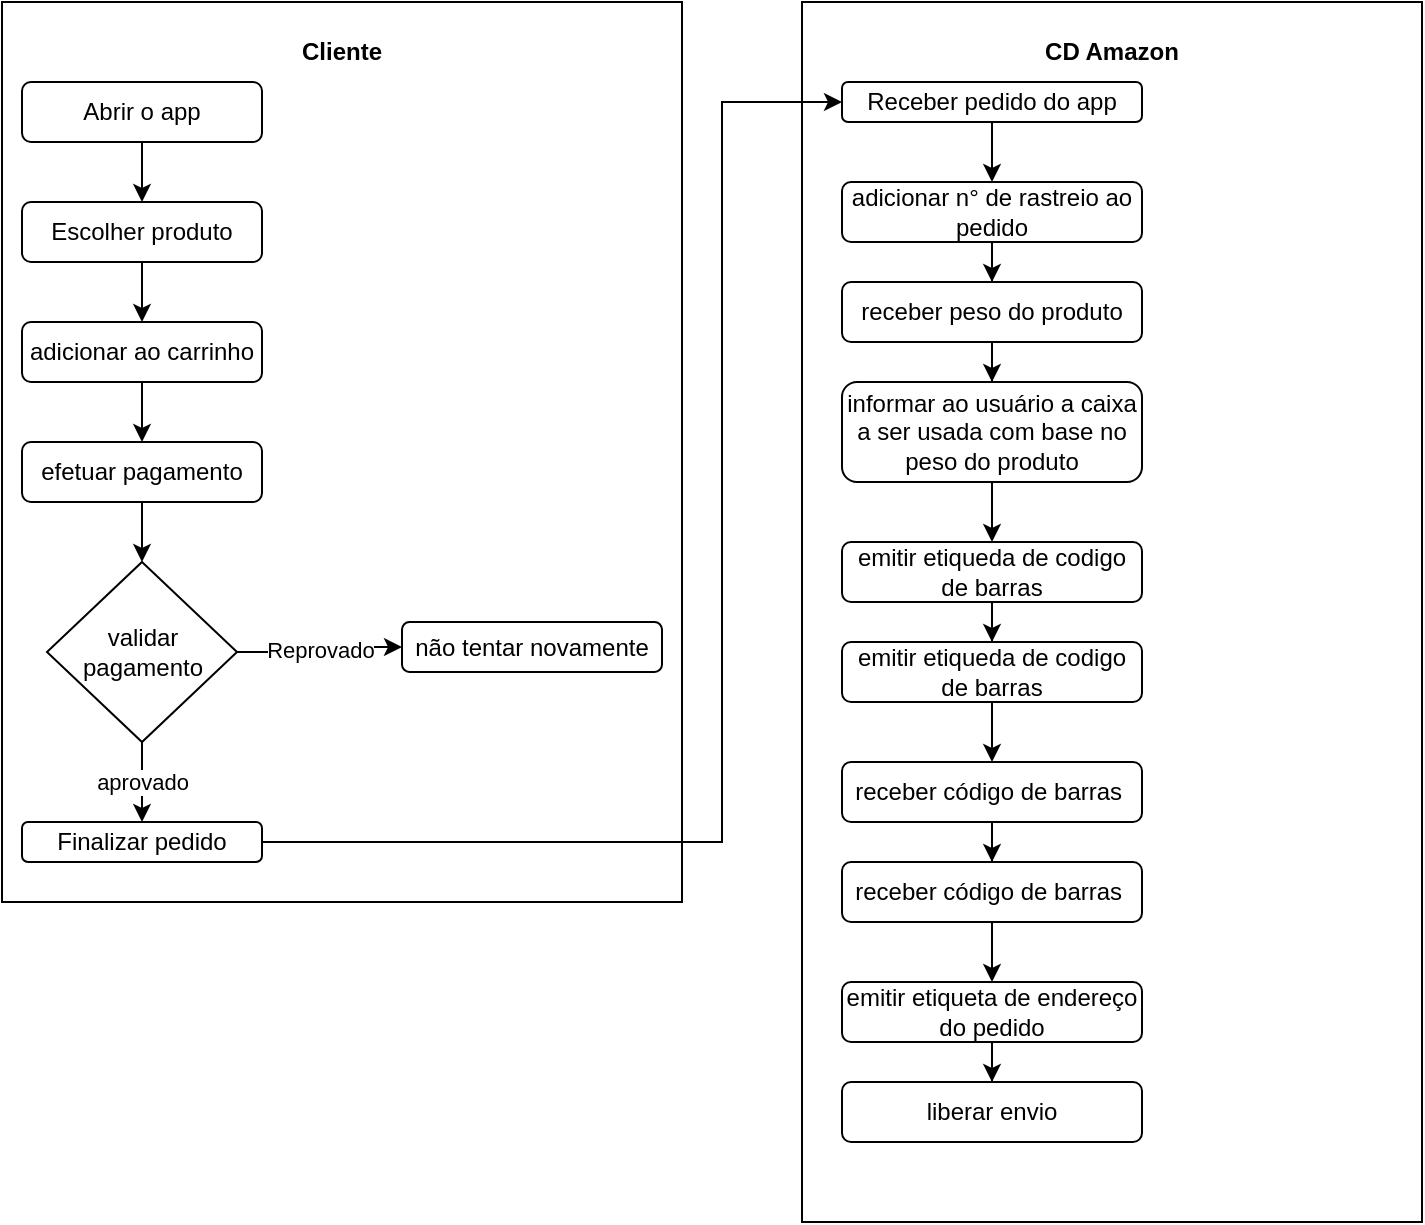 <mxfile version="21.1.2" type="github">
  <diagram name="Página-1" id="UAK1KAQBqoK76anahQVk">
    <mxGraphModel dx="1009" dy="3842" grid="1" gridSize="10" guides="1" tooltips="1" connect="1" arrows="1" fold="1" page="1" pageScale="1" pageWidth="2339" pageHeight="3300" math="0" shadow="0">
      <root>
        <mxCell id="0" />
        <mxCell id="1" parent="0" />
        <mxCell id="-LYPNozy2RQMqdCgS2NU-43" value="&lt;p style=&quot;margin:0px;margin-top:4px;text-align:center;&quot;&gt;&lt;br&gt;&lt;b&gt;Cliente&lt;/b&gt;&lt;/p&gt;&lt;p style=&quot;margin:0px;margin-top:4px;text-align:center;&quot;&gt;&lt;b&gt;&lt;br&gt;&lt;/b&gt;&lt;/p&gt;" style="verticalAlign=top;align=left;overflow=fill;fontSize=12;fontFamily=Helvetica;html=1;whiteSpace=wrap;" vertex="1" parent="1">
          <mxGeometry x="40" y="-3280" width="340" height="450" as="geometry" />
        </mxCell>
        <mxCell id="-LYPNozy2RQMqdCgS2NU-48" value="" style="edgeStyle=orthogonalEdgeStyle;rounded=0;orthogonalLoop=1;jettySize=auto;html=1;" edge="1" parent="1" source="-LYPNozy2RQMqdCgS2NU-45" target="-LYPNozy2RQMqdCgS2NU-47">
          <mxGeometry relative="1" as="geometry" />
        </mxCell>
        <mxCell id="-LYPNozy2RQMqdCgS2NU-45" value="Abrir o app" style="rounded=1;whiteSpace=wrap;html=1;" vertex="1" parent="1">
          <mxGeometry x="50" y="-3240" width="120" height="30" as="geometry" />
        </mxCell>
        <mxCell id="-LYPNozy2RQMqdCgS2NU-50" value="" style="edgeStyle=orthogonalEdgeStyle;rounded=0;orthogonalLoop=1;jettySize=auto;html=1;" edge="1" parent="1" source="-LYPNozy2RQMqdCgS2NU-47" target="-LYPNozy2RQMqdCgS2NU-49">
          <mxGeometry relative="1" as="geometry" />
        </mxCell>
        <mxCell id="-LYPNozy2RQMqdCgS2NU-47" value="Escolher produto" style="rounded=1;whiteSpace=wrap;html=1;" vertex="1" parent="1">
          <mxGeometry x="50" y="-3180" width="120" height="30" as="geometry" />
        </mxCell>
        <mxCell id="-LYPNozy2RQMqdCgS2NU-52" value="" style="edgeStyle=orthogonalEdgeStyle;rounded=0;orthogonalLoop=1;jettySize=auto;html=1;" edge="1" parent="1" source="-LYPNozy2RQMqdCgS2NU-49" target="-LYPNozy2RQMqdCgS2NU-51">
          <mxGeometry relative="1" as="geometry" />
        </mxCell>
        <mxCell id="-LYPNozy2RQMqdCgS2NU-49" value="adicionar ao carrinho" style="rounded=1;whiteSpace=wrap;html=1;" vertex="1" parent="1">
          <mxGeometry x="50" y="-3120" width="120" height="30" as="geometry" />
        </mxCell>
        <mxCell id="-LYPNozy2RQMqdCgS2NU-54" style="edgeStyle=orthogonalEdgeStyle;rounded=0;orthogonalLoop=1;jettySize=auto;html=1;exitX=0.5;exitY=1;exitDx=0;exitDy=0;" edge="1" parent="1" source="-LYPNozy2RQMqdCgS2NU-51" target="-LYPNozy2RQMqdCgS2NU-53">
          <mxGeometry relative="1" as="geometry" />
        </mxCell>
        <mxCell id="-LYPNozy2RQMqdCgS2NU-51" value="efetuar pagamento" style="rounded=1;whiteSpace=wrap;html=1;" vertex="1" parent="1">
          <mxGeometry x="50" y="-3060" width="120" height="30" as="geometry" />
        </mxCell>
        <mxCell id="-LYPNozy2RQMqdCgS2NU-56" value="Reprovado" style="edgeStyle=orthogonalEdgeStyle;rounded=0;orthogonalLoop=1;jettySize=auto;html=1;" edge="1" parent="1" source="-LYPNozy2RQMqdCgS2NU-53" target="-LYPNozy2RQMqdCgS2NU-55">
          <mxGeometry relative="1" as="geometry" />
        </mxCell>
        <mxCell id="-LYPNozy2RQMqdCgS2NU-58" value="aprovado" style="edgeStyle=orthogonalEdgeStyle;rounded=0;orthogonalLoop=1;jettySize=auto;html=1;" edge="1" parent="1" source="-LYPNozy2RQMqdCgS2NU-53" target="-LYPNozy2RQMqdCgS2NU-57">
          <mxGeometry relative="1" as="geometry" />
        </mxCell>
        <mxCell id="-LYPNozy2RQMqdCgS2NU-53" value="validar pagamento" style="rhombus;whiteSpace=wrap;html=1;" vertex="1" parent="1">
          <mxGeometry x="62.5" y="-3000" width="95" height="90" as="geometry" />
        </mxCell>
        <mxCell id="-LYPNozy2RQMqdCgS2NU-55" value="não tentar novamente" style="rounded=1;whiteSpace=wrap;html=1;" vertex="1" parent="1">
          <mxGeometry x="240" y="-2970" width="130" height="25" as="geometry" />
        </mxCell>
        <mxCell id="-LYPNozy2RQMqdCgS2NU-57" value="Finalizar pedido" style="rounded=1;whiteSpace=wrap;html=1;" vertex="1" parent="1">
          <mxGeometry x="50" y="-2870" width="120" height="20" as="geometry" />
        </mxCell>
        <mxCell id="-LYPNozy2RQMqdCgS2NU-59" value="&lt;p style=&quot;margin:0px;margin-top:4px;text-align:center;&quot;&gt;&lt;br&gt;&lt;b&gt;CD Amazon&lt;/b&gt;&lt;/p&gt;" style="verticalAlign=top;align=left;overflow=fill;fontSize=12;fontFamily=Helvetica;html=1;whiteSpace=wrap;" vertex="1" parent="1">
          <mxGeometry x="440" y="-3280" width="310" height="610" as="geometry" />
        </mxCell>
        <mxCell id="-LYPNozy2RQMqdCgS2NU-60" value="" style="endArrow=classic;html=1;rounded=0;exitX=1;exitY=0.5;exitDx=0;exitDy=0;entryX=0;entryY=0.5;entryDx=0;entryDy=0;" edge="1" parent="1" source="-LYPNozy2RQMqdCgS2NU-57" target="-LYPNozy2RQMqdCgS2NU-61">
          <mxGeometry width="50" height="50" relative="1" as="geometry">
            <mxPoint x="500" y="-2960" as="sourcePoint" />
            <mxPoint x="480" y="-3180" as="targetPoint" />
            <Array as="points">
              <mxPoint x="400" y="-2860" />
              <mxPoint x="400" y="-3230" />
            </Array>
          </mxGeometry>
        </mxCell>
        <mxCell id="-LYPNozy2RQMqdCgS2NU-65" value="" style="edgeStyle=orthogonalEdgeStyle;rounded=0;orthogonalLoop=1;jettySize=auto;html=1;" edge="1" parent="1" source="-LYPNozy2RQMqdCgS2NU-61" target="-LYPNozy2RQMqdCgS2NU-64">
          <mxGeometry relative="1" as="geometry" />
        </mxCell>
        <mxCell id="-LYPNozy2RQMqdCgS2NU-61" value="Receber pedido do app" style="rounded=1;whiteSpace=wrap;html=1;" vertex="1" parent="1">
          <mxGeometry x="460" y="-3240" width="150" height="20" as="geometry" />
        </mxCell>
        <mxCell id="-LYPNozy2RQMqdCgS2NU-77" value="" style="edgeStyle=orthogonalEdgeStyle;rounded=0;orthogonalLoop=1;jettySize=auto;html=1;" edge="1" parent="1" source="-LYPNozy2RQMqdCgS2NU-64" target="-LYPNozy2RQMqdCgS2NU-76">
          <mxGeometry relative="1" as="geometry" />
        </mxCell>
        <mxCell id="-LYPNozy2RQMqdCgS2NU-64" value="adicionar n° de rastreio ao pedido" style="rounded=1;whiteSpace=wrap;html=1;" vertex="1" parent="1">
          <mxGeometry x="460" y="-3190" width="150" height="30" as="geometry" />
        </mxCell>
        <mxCell id="-LYPNozy2RQMqdCgS2NU-79" value="" style="edgeStyle=orthogonalEdgeStyle;rounded=0;orthogonalLoop=1;jettySize=auto;html=1;" edge="1" parent="1" source="-LYPNozy2RQMqdCgS2NU-76" target="-LYPNozy2RQMqdCgS2NU-78">
          <mxGeometry relative="1" as="geometry" />
        </mxCell>
        <mxCell id="-LYPNozy2RQMqdCgS2NU-76" value="receber peso do produto" style="rounded=1;whiteSpace=wrap;html=1;" vertex="1" parent="1">
          <mxGeometry x="460" y="-3140" width="150" height="30" as="geometry" />
        </mxCell>
        <mxCell id="-LYPNozy2RQMqdCgS2NU-81" value="" style="edgeStyle=orthogonalEdgeStyle;rounded=0;orthogonalLoop=1;jettySize=auto;html=1;" edge="1" parent="1" source="-LYPNozy2RQMqdCgS2NU-78" target="-LYPNozy2RQMqdCgS2NU-80">
          <mxGeometry relative="1" as="geometry" />
        </mxCell>
        <mxCell id="-LYPNozy2RQMqdCgS2NU-78" value="informar ao usuário a caixa a ser usada com base no peso do produto" style="rounded=1;whiteSpace=wrap;html=1;" vertex="1" parent="1">
          <mxGeometry x="460" y="-3090" width="150" height="50" as="geometry" />
        </mxCell>
        <mxCell id="-LYPNozy2RQMqdCgS2NU-83" value="" style="edgeStyle=orthogonalEdgeStyle;rounded=0;orthogonalLoop=1;jettySize=auto;html=1;" edge="1" parent="1" source="-LYPNozy2RQMqdCgS2NU-80" target="-LYPNozy2RQMqdCgS2NU-82">
          <mxGeometry relative="1" as="geometry" />
        </mxCell>
        <mxCell id="-LYPNozy2RQMqdCgS2NU-80" value="emitir etiqueda de codigo de barras" style="rounded=1;whiteSpace=wrap;html=1;" vertex="1" parent="1">
          <mxGeometry x="460" y="-3010" width="150" height="30" as="geometry" />
        </mxCell>
        <mxCell id="-LYPNozy2RQMqdCgS2NU-85" value="" style="edgeStyle=orthogonalEdgeStyle;rounded=0;orthogonalLoop=1;jettySize=auto;html=1;" edge="1" parent="1" source="-LYPNozy2RQMqdCgS2NU-82" target="-LYPNozy2RQMqdCgS2NU-84">
          <mxGeometry relative="1" as="geometry" />
        </mxCell>
        <mxCell id="-LYPNozy2RQMqdCgS2NU-82" value="emitir etiqueda de codigo de barras" style="rounded=1;whiteSpace=wrap;html=1;" vertex="1" parent="1">
          <mxGeometry x="460" y="-2960" width="150" height="30" as="geometry" />
        </mxCell>
        <mxCell id="-LYPNozy2RQMqdCgS2NU-87" value="" style="edgeStyle=orthogonalEdgeStyle;rounded=0;orthogonalLoop=1;jettySize=auto;html=1;" edge="1" parent="1" source="-LYPNozy2RQMqdCgS2NU-84" target="-LYPNozy2RQMqdCgS2NU-86">
          <mxGeometry relative="1" as="geometry" />
        </mxCell>
        <mxCell id="-LYPNozy2RQMqdCgS2NU-84" value="receber código de barras&amp;nbsp;" style="rounded=1;whiteSpace=wrap;html=1;" vertex="1" parent="1">
          <mxGeometry x="460" y="-2900" width="150" height="30" as="geometry" />
        </mxCell>
        <mxCell id="-LYPNozy2RQMqdCgS2NU-89" value="" style="edgeStyle=orthogonalEdgeStyle;rounded=0;orthogonalLoop=1;jettySize=auto;html=1;" edge="1" parent="1" source="-LYPNozy2RQMqdCgS2NU-86" target="-LYPNozy2RQMqdCgS2NU-88">
          <mxGeometry relative="1" as="geometry" />
        </mxCell>
        <mxCell id="-LYPNozy2RQMqdCgS2NU-86" value="receber código de barras&amp;nbsp;" style="rounded=1;whiteSpace=wrap;html=1;" vertex="1" parent="1">
          <mxGeometry x="460" y="-2850" width="150" height="30" as="geometry" />
        </mxCell>
        <mxCell id="-LYPNozy2RQMqdCgS2NU-91" value="" style="edgeStyle=orthogonalEdgeStyle;rounded=0;orthogonalLoop=1;jettySize=auto;html=1;" edge="1" parent="1" source="-LYPNozy2RQMqdCgS2NU-88" target="-LYPNozy2RQMqdCgS2NU-90">
          <mxGeometry relative="1" as="geometry" />
        </mxCell>
        <mxCell id="-LYPNozy2RQMqdCgS2NU-88" value="emitir etiqueta de endereço do pedido&lt;br&gt;" style="rounded=1;whiteSpace=wrap;html=1;" vertex="1" parent="1">
          <mxGeometry x="460" y="-2790" width="150" height="30" as="geometry" />
        </mxCell>
        <mxCell id="-LYPNozy2RQMqdCgS2NU-90" value="liberar envio" style="rounded=1;whiteSpace=wrap;html=1;" vertex="1" parent="1">
          <mxGeometry x="460" y="-2740" width="150" height="30" as="geometry" />
        </mxCell>
      </root>
    </mxGraphModel>
  </diagram>
</mxfile>
